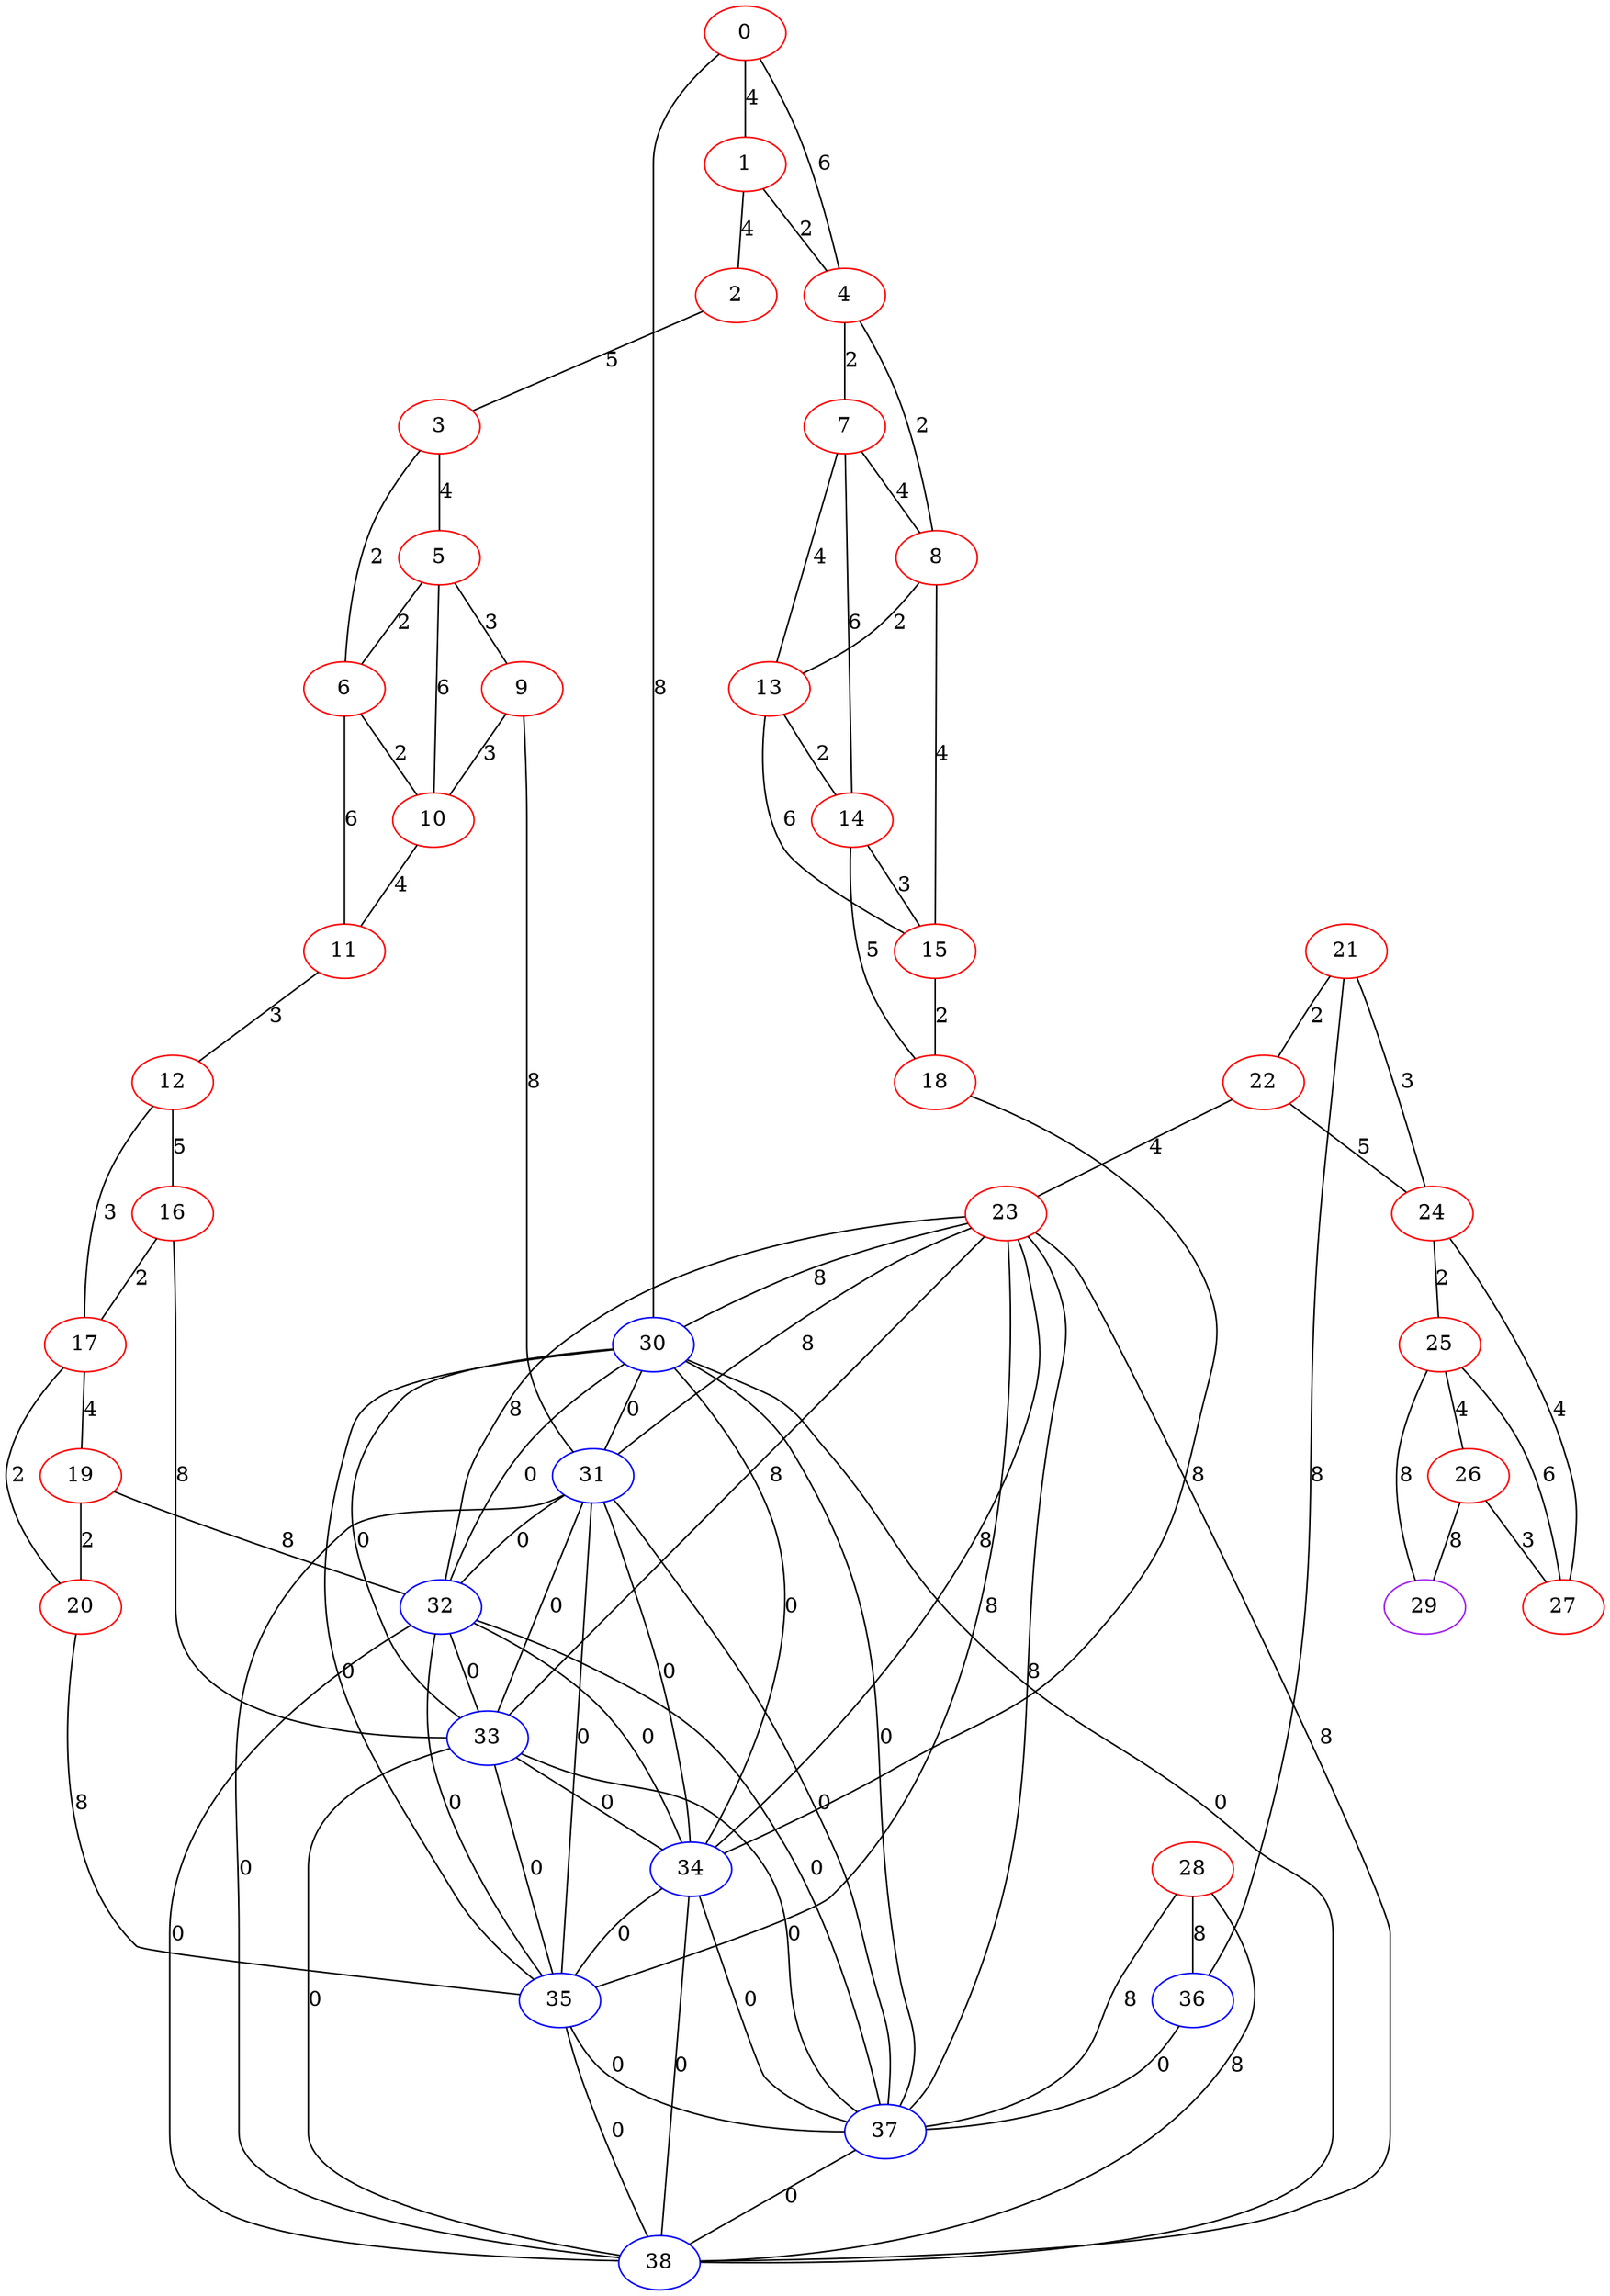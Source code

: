graph "" {
0 [color=red, weight=1];
1 [color=red, weight=1];
2 [color=red, weight=1];
3 [color=red, weight=1];
4 [color=red, weight=1];
5 [color=red, weight=1];
6 [color=red, weight=1];
7 [color=red, weight=1];
8 [color=red, weight=1];
9 [color=red, weight=1];
10 [color=red, weight=1];
11 [color=red, weight=1];
12 [color=red, weight=1];
13 [color=red, weight=1];
14 [color=red, weight=1];
15 [color=red, weight=1];
16 [color=red, weight=1];
17 [color=red, weight=1];
18 [color=red, weight=1];
19 [color=red, weight=1];
20 [color=red, weight=1];
21 [color=red, weight=1];
22 [color=red, weight=1];
23 [color=red, weight=1];
24 [color=red, weight=1];
25 [color=red, weight=1];
26 [color=red, weight=1];
27 [color=red, weight=1];
28 [color=red, weight=1];
29 [color=purple, weight=4];
30 [color=blue, weight=3];
31 [color=blue, weight=3];
32 [color=blue, weight=3];
33 [color=blue, weight=3];
34 [color=blue, weight=3];
35 [color=blue, weight=3];
36 [color=blue, weight=3];
37 [color=blue, weight=3];
38 [color=blue, weight=3];
0 -- 1  [key=0, label=4];
0 -- 4  [key=0, label=6];
0 -- 30  [key=0, label=8];
1 -- 2  [key=0, label=4];
1 -- 4  [key=0, label=2];
2 -- 3  [key=0, label=5];
3 -- 5  [key=0, label=4];
3 -- 6  [key=0, label=2];
4 -- 8  [key=0, label=2];
4 -- 7  [key=0, label=2];
5 -- 9  [key=0, label=3];
5 -- 10  [key=0, label=6];
5 -- 6  [key=0, label=2];
6 -- 10  [key=0, label=2];
6 -- 11  [key=0, label=6];
7 -- 8  [key=0, label=4];
7 -- 13  [key=0, label=4];
7 -- 14  [key=0, label=6];
8 -- 15  [key=0, label=4];
8 -- 13  [key=0, label=2];
9 -- 10  [key=0, label=3];
9 -- 31  [key=0, label=8];
10 -- 11  [key=0, label=4];
11 -- 12  [key=0, label=3];
12 -- 16  [key=0, label=5];
12 -- 17  [key=0, label=3];
13 -- 15  [key=0, label=6];
13 -- 14  [key=0, label=2];
14 -- 18  [key=0, label=5];
14 -- 15  [key=0, label=3];
15 -- 18  [key=0, label=2];
16 -- 17  [key=0, label=2];
16 -- 33  [key=0, label=8];
17 -- 20  [key=0, label=2];
17 -- 19  [key=0, label=4];
18 -- 34  [key=0, label=8];
19 -- 32  [key=0, label=8];
19 -- 20  [key=0, label=2];
20 -- 35  [key=0, label=8];
21 -- 24  [key=0, label=3];
21 -- 36  [key=0, label=8];
21 -- 22  [key=0, label=2];
22 -- 24  [key=0, label=5];
22 -- 23  [key=0, label=4];
23 -- 32  [key=0, label=8];
23 -- 33  [key=0, label=8];
23 -- 34  [key=0, label=8];
23 -- 35  [key=0, label=8];
23 -- 37  [key=0, label=8];
23 -- 38  [key=0, label=8];
23 -- 30  [key=0, label=8];
23 -- 31  [key=0, label=8];
24 -- 25  [key=0, label=2];
24 -- 27  [key=0, label=4];
25 -- 26  [key=0, label=4];
25 -- 27  [key=0, label=6];
25 -- 29  [key=0, label=8];
26 -- 27  [key=0, label=3];
26 -- 29  [key=0, label=8];
28 -- 36  [key=0, label=8];
28 -- 37  [key=0, label=8];
28 -- 38  [key=0, label=8];
30 -- 32  [key=0, label=0];
30 -- 33  [key=0, label=0];
30 -- 34  [key=0, label=0];
30 -- 35  [key=0, label=0];
30 -- 37  [key=0, label=0];
30 -- 38  [key=0, label=0];
30 -- 31  [key=0, label=0];
31 -- 32  [key=0, label=0];
31 -- 33  [key=0, label=0];
31 -- 34  [key=0, label=0];
31 -- 35  [key=0, label=0];
31 -- 37  [key=0, label=0];
31 -- 38  [key=0, label=0];
32 -- 33  [key=0, label=0];
32 -- 34  [key=0, label=0];
32 -- 35  [key=0, label=0];
32 -- 37  [key=0, label=0];
32 -- 38  [key=0, label=0];
33 -- 34  [key=0, label=0];
33 -- 35  [key=0, label=0];
33 -- 37  [key=0, label=0];
33 -- 38  [key=0, label=0];
34 -- 35  [key=0, label=0];
34 -- 37  [key=0, label=0];
34 -- 38  [key=0, label=0];
35 -- 37  [key=0, label=0];
35 -- 38  [key=0, label=0];
36 -- 37  [key=0, label=0];
37 -- 38  [key=0, label=0];
}
